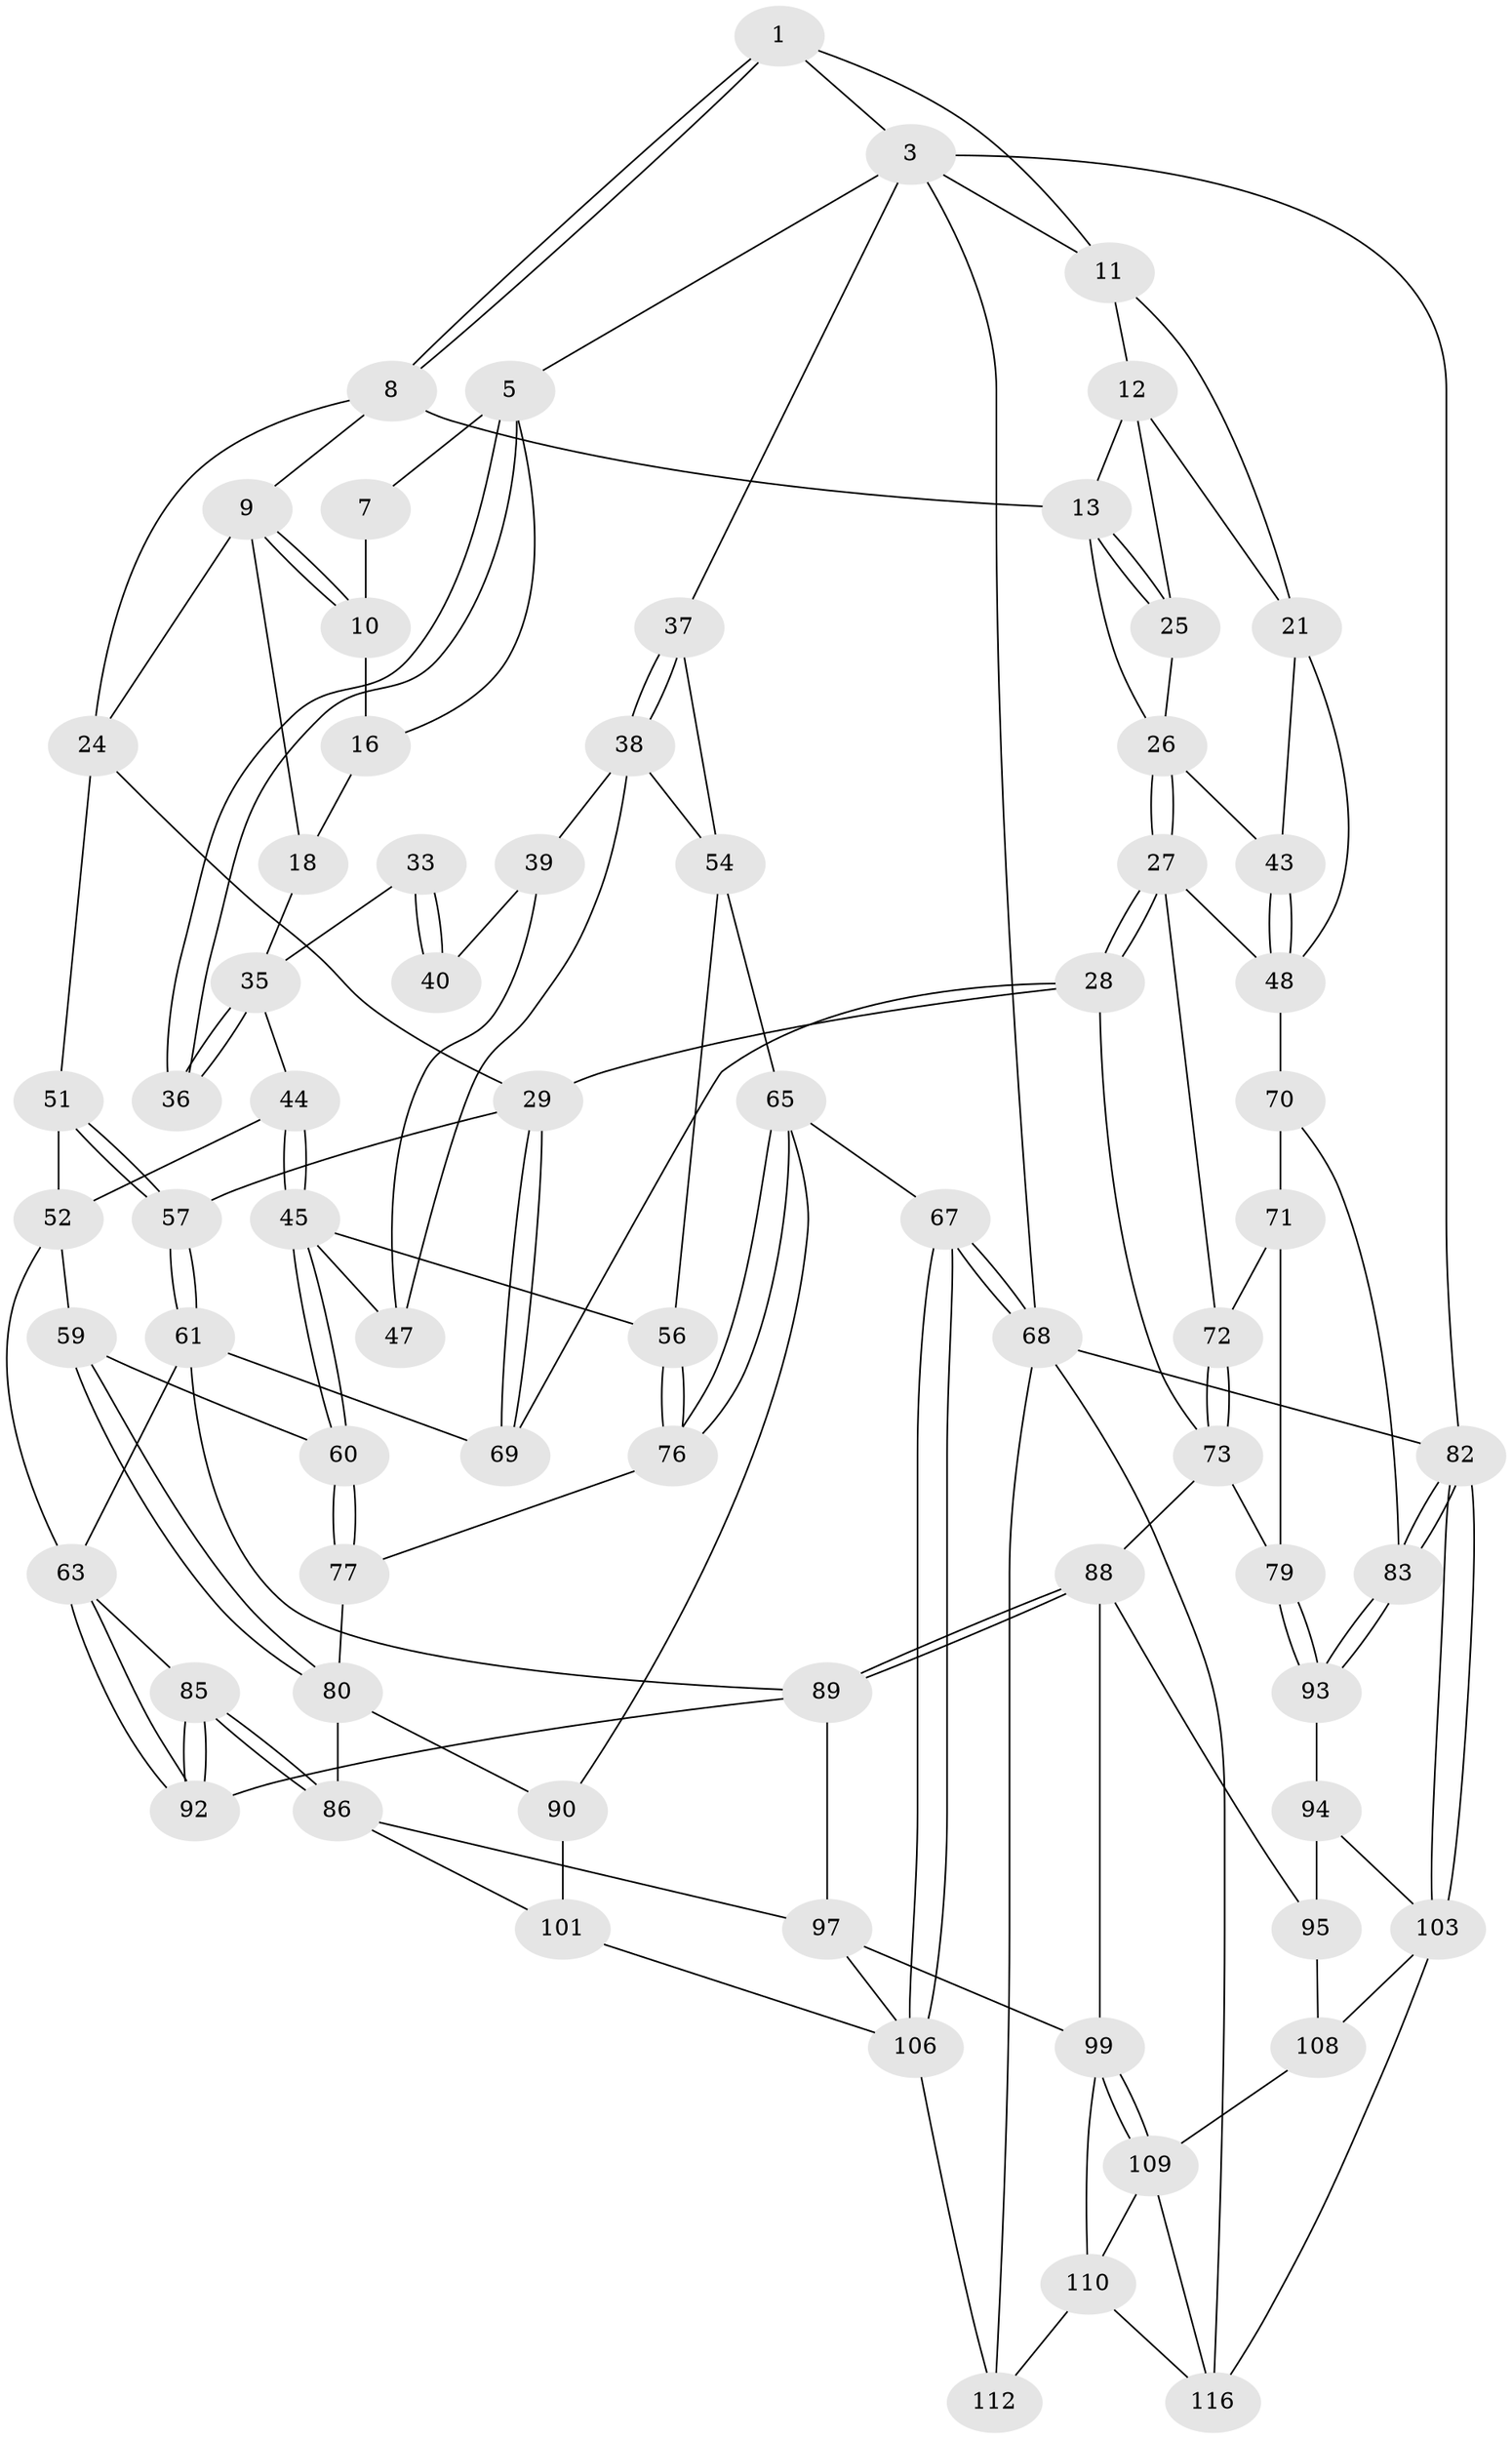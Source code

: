 // original degree distribution, {3: 0.03389830508474576, 4: 0.2711864406779661, 6: 0.288135593220339, 5: 0.4067796610169492}
// Generated by graph-tools (version 1.1) at 2025/11/02/27/25 16:11:52]
// undirected, 73 vertices, 158 edges
graph export_dot {
graph [start="1"]
  node [color=gray90,style=filled];
  1 [pos="+0.6430228044684543+0",super="+2"];
  3 [pos="+1+0",super="+4"];
  5 [pos="+0+0",super="+6"];
  7 [pos="+0.5379195030469942+0"];
  8 [pos="+0.5822927083189104+0.1064305774876737",super="+15"];
  9 [pos="+0.4912337115579348+0.15346228955289068",super="+17"];
  10 [pos="+0.4346409716095835+0.08718332738998015"];
  11 [pos="+0.7941338256801441+0.04633226356838487",super="+20"];
  12 [pos="+0.7918865221941852+0.05893817027200785",super="+23"];
  13 [pos="+0.7188123350352659+0.1583042023710468",super="+14"];
  16 [pos="+0.34387290018705935+0.11332521334697401",super="+19"];
  18 [pos="+0.32003657570863275+0.26436668270391284"];
  21 [pos="+1+0.3088687470362109",super="+22"];
  24 [pos="+0.5152287436031028+0.25137543501171",super="+31"];
  25 [pos="+0.809789342248806+0.26484730729213696"];
  26 [pos="+0.7069462169923165+0.3650363842140652",super="+32"];
  27 [pos="+0.70079303529414+0.3880929300018285",super="+49"];
  28 [pos="+0.6916550724616917+0.39358218113471904",super="+75"];
  29 [pos="+0.673946397105835+0.3988429885066158",super="+30"];
  33 [pos="+0.116401269655762+0.2543395508237365",super="+34"];
  35 [pos="+0.21706520495596804+0.2526805519804106",super="+42"];
  36 [pos="+0.0970371460938486+0.07062360886476887"];
  37 [pos="+0+0"];
  38 [pos="+0+0.11834635152346261",super="+53"];
  39 [pos="+0.10380238343812324+0.2506556188019828",super="+41"];
  40 [pos="+0.14991637122046456+0.3241984812410706"];
  43 [pos="+0.8575849785668079+0.3215205473506546"];
  44 [pos="+0.3167457622778588+0.3340423582277687"];
  45 [pos="+0.1919287183750613+0.44215884996448035",super="+46"];
  47 [pos="+0.1267822621708746+0.36355880772249655"];
  48 [pos="+0.856593642274959+0.36330484739649577",super="+50"];
  51 [pos="+0.40083554114523123+0.408036518483516"];
  52 [pos="+0.3935201938569276+0.40823684246312647",super="+58"];
  54 [pos="+0.038580570721681855+0.36119869984298314",super="+55"];
  56 [pos="+0.06986472525026634+0.4334351801700965"];
  57 [pos="+0.4845135620783602+0.45335637924076927"];
  59 [pos="+0.28674669045597384+0.5452095514015829"];
  60 [pos="+0.22610616425805782+0.5371028205314912"];
  61 [pos="+0.5636052441119295+0.530136344146849",super="+62"];
  63 [pos="+0.42412065094525747+0.6057511500887638",super="+64"];
  65 [pos="+0+0.5534155458777399",super="+66"];
  67 [pos="+0+1"];
  68 [pos="+0+1",super="+118"];
  69 [pos="+0.588418132972308+0.5087915138714021"];
  70 [pos="+1+0.34550903686450757",super="+84"];
  71 [pos="+0.980393496369995+0.4749383836721013",super="+78"];
  72 [pos="+0.7992733024435847+0.4262759345858326"];
  73 [pos="+0.8471142507511743+0.6275288650014477",super="+74"];
  76 [pos="+0+0.5119840691628098"];
  77 [pos="+0.1866416998796633+0.5928040654140592"];
  79 [pos="+0.865640584111451+0.6273383977589791"];
  80 [pos="+0.28123400252576997+0.7688938391381585",super="+81"];
  82 [pos="+1+1"];
  83 [pos="+1+0.7740353822957204"];
  85 [pos="+0.3696631791517446+0.7977802363249854"];
  86 [pos="+0.3481539494994506+0.8416311001089612",super="+87"];
  88 [pos="+0.7775190549184402+0.6663931331684461",super="+96"];
  89 [pos="+0.6112267389567532+0.6504672387728971",super="+91"];
  90 [pos="+0.05131596187050271+0.7092916550100065",super="+102"];
  92 [pos="+0.554911672949369+0.7074137057954529"];
  93 [pos="+0.9497180521988782+0.7080117515388427"];
  94 [pos="+0.9230184010595333+0.76190838710522",super="+104"];
  95 [pos="+0.8447244441915973+0.7983586719497986",super="+107"];
  97 [pos="+0.6197905817586759+0.7969684840758827",super="+98"];
  99 [pos="+0.696675259495139+0.8305108705261731",super="+100"];
  101 [pos="+0.15899214315588875+0.8084175360096002",super="+105"];
  103 [pos="+1+1",super="+115"];
  106 [pos="+0.003235073992495061+0.9761249322180572",super="+113"];
  108 [pos="+0.7302717265806977+0.8865608556926443"];
  109 [pos="+0.7175043791386825+0.8803315951181786",super="+114"];
  110 [pos="+0.5753361886011309+0.8919272812401222",super="+111"];
  112 [pos="+0.3661982406282865+0.9131474763935974"];
  116 [pos="+0.6393054801651361+1",super="+117"];
  1 -- 8;
  1 -- 8;
  1 -- 3;
  1 -- 11;
  3 -- 82;
  3 -- 11;
  3 -- 5;
  3 -- 68;
  3 -- 37;
  5 -- 36;
  5 -- 36;
  5 -- 16;
  5 -- 7;
  7 -- 10;
  8 -- 9;
  8 -- 24;
  8 -- 13;
  9 -- 10;
  9 -- 10;
  9 -- 24;
  9 -- 18;
  10 -- 16;
  11 -- 12;
  11 -- 21;
  12 -- 13;
  12 -- 25;
  12 -- 21;
  13 -- 25;
  13 -- 25;
  13 -- 26;
  16 -- 18;
  18 -- 35;
  21 -- 48;
  21 -- 43;
  24 -- 51;
  24 -- 29;
  25 -- 26;
  26 -- 27;
  26 -- 27;
  26 -- 43;
  27 -- 28;
  27 -- 28;
  27 -- 48;
  27 -- 72;
  28 -- 29;
  28 -- 73;
  28 -- 69;
  29 -- 69;
  29 -- 69;
  29 -- 57;
  33 -- 40 [weight=2];
  33 -- 40;
  33 -- 35;
  35 -- 36;
  35 -- 36;
  35 -- 44;
  37 -- 38;
  37 -- 38;
  37 -- 54;
  38 -- 39;
  38 -- 54;
  38 -- 47;
  39 -- 40;
  39 -- 47;
  43 -- 48;
  43 -- 48;
  44 -- 45;
  44 -- 45;
  44 -- 52;
  45 -- 60;
  45 -- 60;
  45 -- 56;
  45 -- 47;
  48 -- 70;
  51 -- 52;
  51 -- 57;
  51 -- 57;
  52 -- 59;
  52 -- 63;
  54 -- 56;
  54 -- 65;
  56 -- 76;
  56 -- 76;
  57 -- 61;
  57 -- 61;
  59 -- 60;
  59 -- 80;
  59 -- 80;
  60 -- 77;
  60 -- 77;
  61 -- 69;
  61 -- 89;
  61 -- 63;
  63 -- 92;
  63 -- 92;
  63 -- 85;
  65 -- 76;
  65 -- 76;
  65 -- 90;
  65 -- 67;
  67 -- 68;
  67 -- 68;
  67 -- 106;
  67 -- 106;
  68 -- 82;
  68 -- 112;
  68 -- 116;
  70 -- 71 [weight=2];
  70 -- 83;
  71 -- 72;
  71 -- 79;
  72 -- 73;
  72 -- 73;
  73 -- 79;
  73 -- 88;
  76 -- 77;
  77 -- 80;
  79 -- 93;
  79 -- 93;
  80 -- 90;
  80 -- 86;
  82 -- 83;
  82 -- 83;
  82 -- 103;
  82 -- 103;
  83 -- 93;
  83 -- 93;
  85 -- 86;
  85 -- 86;
  85 -- 92;
  85 -- 92;
  86 -- 97;
  86 -- 101;
  88 -- 89;
  88 -- 89;
  88 -- 99;
  88 -- 95;
  89 -- 92;
  89 -- 97;
  90 -- 101 [weight=2];
  93 -- 94;
  94 -- 95 [weight=2];
  94 -- 103;
  95 -- 108;
  97 -- 99;
  97 -- 106;
  99 -- 109;
  99 -- 109;
  99 -- 110;
  101 -- 106;
  103 -- 116;
  103 -- 108;
  106 -- 112;
  108 -- 109;
  109 -- 116;
  109 -- 110;
  110 -- 112;
  110 -- 116;
}
